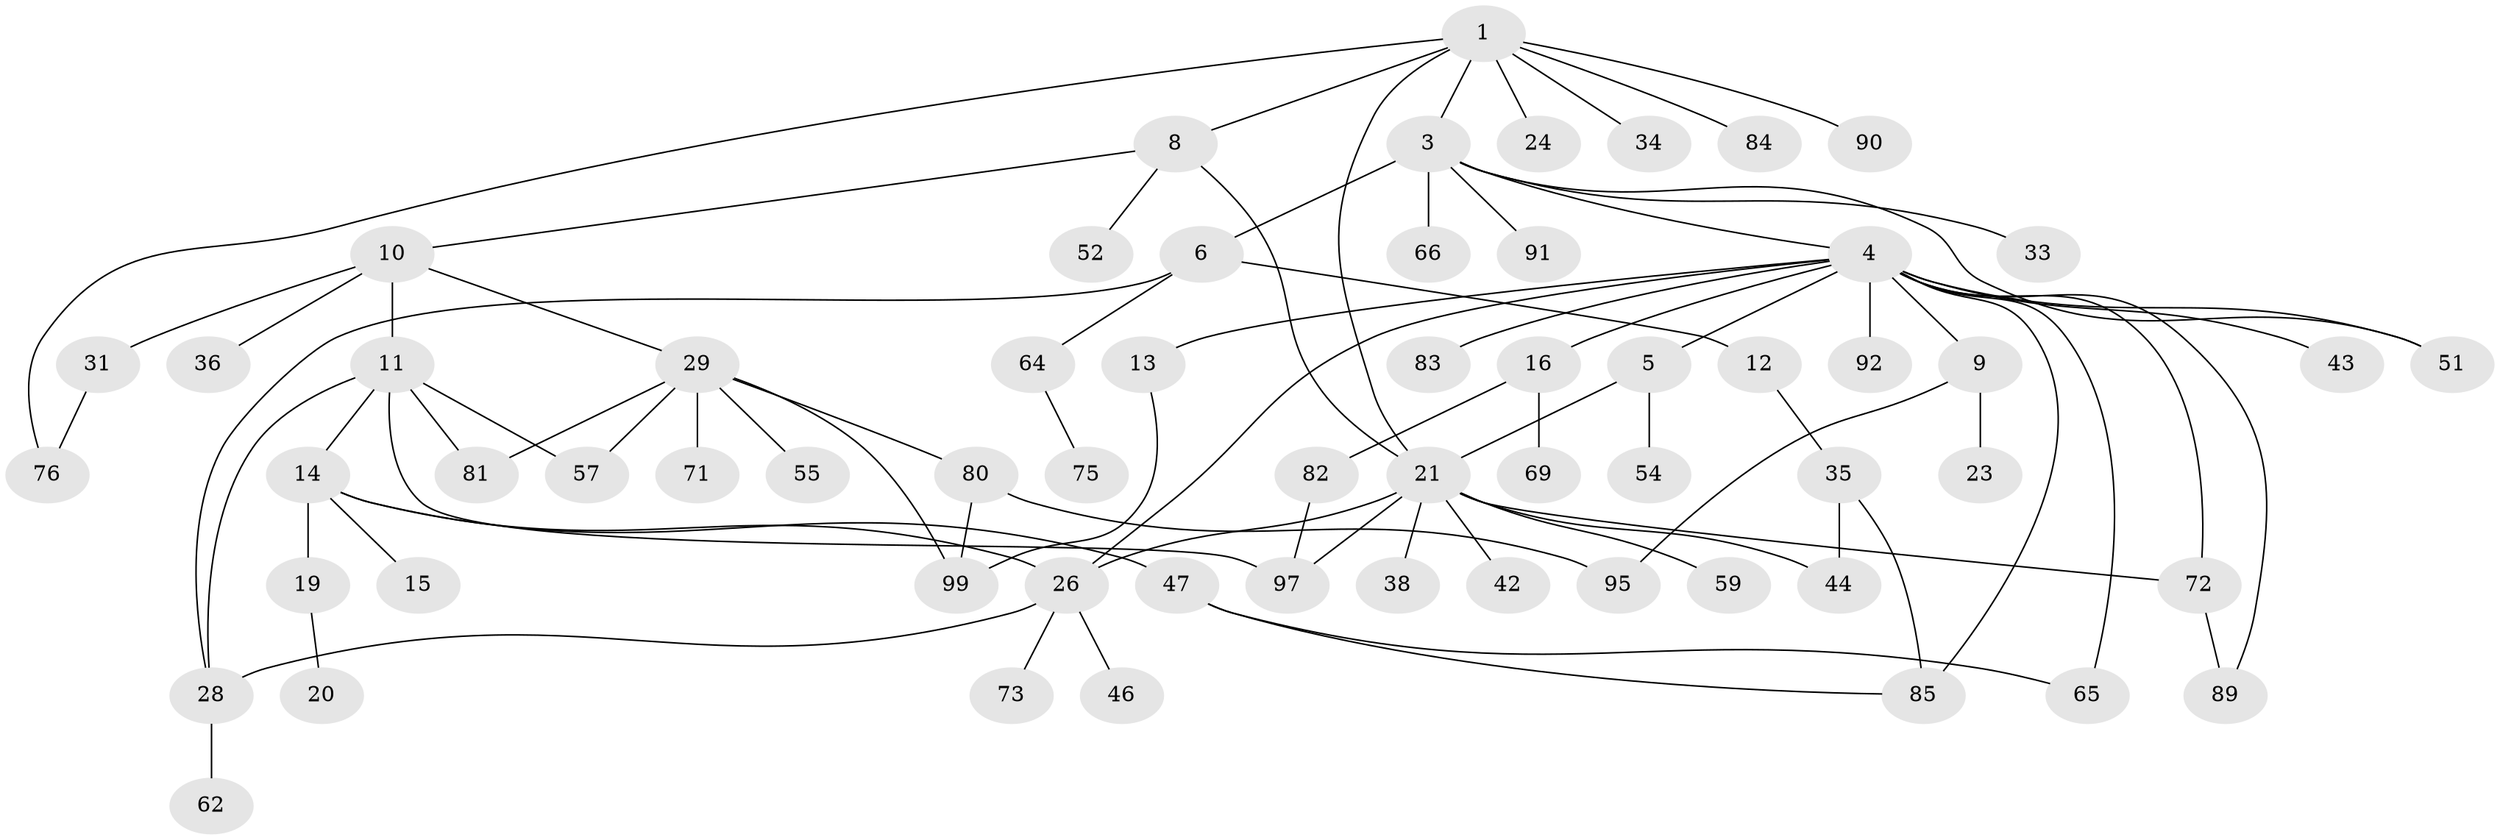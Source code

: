 // original degree distribution, {4: 0.057692307692307696, 5: 0.057692307692307696, 6: 0.028846153846153848, 8: 0.009615384615384616, 3: 0.22115384615384615, 2: 0.2692307692307692, 1: 0.34615384615384615, 7: 0.009615384615384616}
// Generated by graph-tools (version 1.1) at 2025/16/03/04/25 18:16:48]
// undirected, 62 vertices, 82 edges
graph export_dot {
graph [start="1"]
  node [color=gray90,style=filled];
  1 [super="+2+40+39"];
  3 [super="+103+18"];
  4 [super="+78+45+87+7"];
  5;
  6;
  8;
  9;
  10;
  11 [super="+17"];
  12;
  13;
  14;
  15;
  16;
  19 [super="+88"];
  20;
  21 [super="+25+27"];
  23;
  24;
  26 [super="+104+61"];
  28 [super="+49"];
  29 [super="+30+48"];
  31 [super="+70"];
  33;
  34;
  35;
  36 [super="+58+37"];
  38 [super="+41"];
  42;
  43;
  44;
  46;
  47;
  51;
  52 [super="+63"];
  54;
  55;
  57 [super="+79"];
  59;
  62 [super="+86"];
  64;
  65 [super="+100"];
  66;
  69;
  71;
  72;
  73;
  75;
  76;
  80;
  81 [super="+93"];
  82;
  83;
  84 [super="+94+96"];
  85 [super="+102"];
  89;
  90;
  91;
  92;
  95;
  97 [super="+98"];
  99;
  1 -- 3;
  1 -- 34;
  1 -- 8;
  1 -- 24;
  1 -- 90;
  1 -- 21;
  1 -- 84;
  1 -- 76;
  3 -- 4;
  3 -- 6;
  3 -- 33;
  3 -- 51;
  3 -- 91;
  3 -- 66;
  4 -- 5;
  4 -- 13;
  4 -- 83;
  4 -- 26;
  4 -- 92;
  4 -- 51;
  4 -- 65;
  4 -- 72;
  4 -- 9;
  4 -- 43;
  4 -- 16;
  4 -- 85;
  4 -- 89;
  5 -- 21;
  5 -- 54;
  6 -- 12;
  6 -- 28;
  6 -- 64;
  8 -- 10;
  8 -- 52;
  8 -- 21;
  9 -- 23;
  9 -- 95;
  10 -- 11;
  10 -- 29;
  10 -- 31;
  10 -- 36;
  11 -- 14;
  11 -- 97;
  11 -- 28;
  11 -- 57;
  11 -- 81;
  12 -- 35;
  13 -- 99;
  14 -- 15;
  14 -- 19;
  14 -- 26;
  14 -- 47;
  16 -- 69;
  16 -- 82;
  19 -- 20;
  21 -- 38;
  21 -- 42;
  21 -- 72;
  21 -- 26;
  21 -- 59;
  21 -- 97;
  21 -- 44;
  26 -- 46;
  26 -- 73;
  26 -- 28;
  28 -- 62;
  29 -- 99;
  29 -- 80;
  29 -- 81;
  29 -- 57;
  29 -- 55;
  29 -- 71;
  31 -- 76;
  35 -- 44;
  35 -- 85;
  47 -- 65;
  47 -- 85;
  64 -- 75;
  72 -- 89;
  80 -- 95;
  80 -- 99;
  82 -- 97;
}
